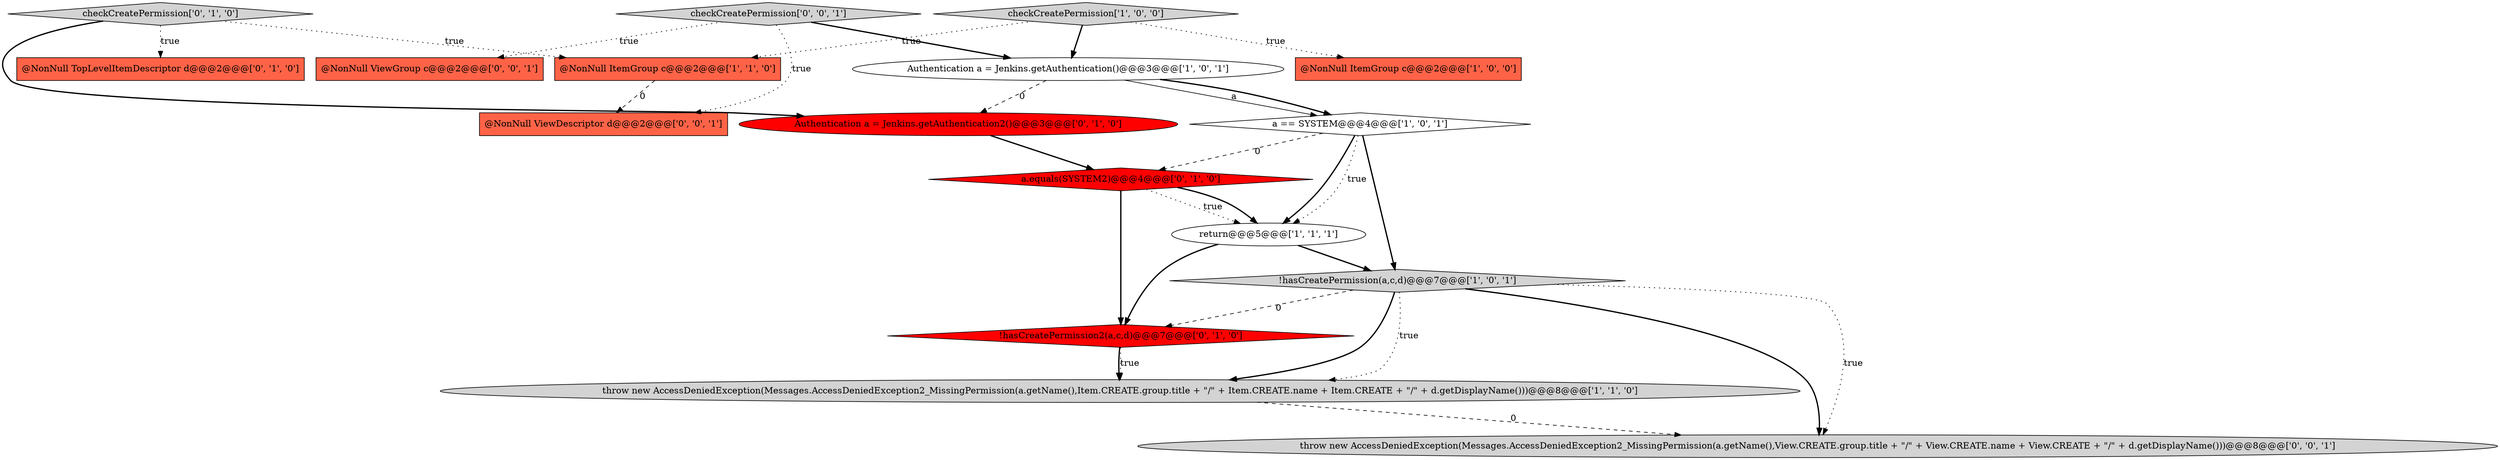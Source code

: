 digraph {
8 [style = filled, label = "!hasCreatePermission2(a,c,d)@@@7@@@['0', '1', '0']", fillcolor = red, shape = diamond image = "AAA1AAABBB2BBB"];
7 [style = filled, label = "throw new AccessDeniedException(Messages.AccessDeniedException2_MissingPermission(a.getName(),Item.CREATE.group.title + \"/\" + Item.CREATE.name + Item.CREATE + \"/\" + d.getDisplayName()))@@@8@@@['1', '1', '0']", fillcolor = lightgray, shape = ellipse image = "AAA0AAABBB1BBB"];
4 [style = filled, label = "a == SYSTEM@@@4@@@['1', '0', '1']", fillcolor = white, shape = diamond image = "AAA0AAABBB1BBB"];
9 [style = filled, label = "Authentication a = Jenkins.getAuthentication2()@@@3@@@['0', '1', '0']", fillcolor = red, shape = ellipse image = "AAA1AAABBB2BBB"];
14 [style = filled, label = "@NonNull ViewGroup c@@@2@@@['0', '0', '1']", fillcolor = tomato, shape = box image = "AAA0AAABBB3BBB"];
10 [style = filled, label = "@NonNull TopLevelItemDescriptor d@@@2@@@['0', '1', '0']", fillcolor = tomato, shape = box image = "AAA0AAABBB2BBB"];
2 [style = filled, label = "return@@@5@@@['1', '1', '1']", fillcolor = white, shape = ellipse image = "AAA0AAABBB1BBB"];
16 [style = filled, label = "checkCreatePermission['0', '0', '1']", fillcolor = lightgray, shape = diamond image = "AAA0AAABBB3BBB"];
13 [style = filled, label = "throw new AccessDeniedException(Messages.AccessDeniedException2_MissingPermission(a.getName(),View.CREATE.group.title + \"/\" + View.CREATE.name + View.CREATE + \"/\" + d.getDisplayName()))@@@8@@@['0', '0', '1']", fillcolor = lightgray, shape = ellipse image = "AAA0AAABBB3BBB"];
0 [style = filled, label = "Authentication a = Jenkins.getAuthentication()@@@3@@@['1', '0', '1']", fillcolor = white, shape = ellipse image = "AAA0AAABBB1BBB"];
12 [style = filled, label = "a.equals(SYSTEM2)@@@4@@@['0', '1', '0']", fillcolor = red, shape = diamond image = "AAA1AAABBB2BBB"];
3 [style = filled, label = "@NonNull ItemGroup c@@@2@@@['1', '0', '0']", fillcolor = tomato, shape = box image = "AAA0AAABBB1BBB"];
11 [style = filled, label = "checkCreatePermission['0', '1', '0']", fillcolor = lightgray, shape = diamond image = "AAA0AAABBB2BBB"];
5 [style = filled, label = "@NonNull ItemGroup c@@@2@@@['1', '1', '0']", fillcolor = tomato, shape = box image = "AAA0AAABBB1BBB"];
15 [style = filled, label = "@NonNull ViewDescriptor d@@@2@@@['0', '0', '1']", fillcolor = tomato, shape = box image = "AAA0AAABBB3BBB"];
1 [style = filled, label = "checkCreatePermission['1', '0', '0']", fillcolor = lightgray, shape = diamond image = "AAA0AAABBB1BBB"];
6 [style = filled, label = "!hasCreatePermission(a,c,d)@@@7@@@['1', '0', '1']", fillcolor = lightgray, shape = diamond image = "AAA0AAABBB1BBB"];
16->0 [style = bold, label=""];
6->8 [style = dashed, label="0"];
4->6 [style = bold, label=""];
2->6 [style = bold, label=""];
11->10 [style = dotted, label="true"];
6->13 [style = dotted, label="true"];
12->2 [style = dotted, label="true"];
8->7 [style = dotted, label="true"];
11->5 [style = dotted, label="true"];
4->2 [style = bold, label=""];
1->0 [style = bold, label=""];
11->9 [style = bold, label=""];
8->7 [style = bold, label=""];
4->12 [style = dashed, label="0"];
1->3 [style = dotted, label="true"];
12->2 [style = bold, label=""];
0->4 [style = solid, label="a"];
0->4 [style = bold, label=""];
12->8 [style = bold, label=""];
6->13 [style = bold, label=""];
16->14 [style = dotted, label="true"];
7->13 [style = dashed, label="0"];
6->7 [style = dotted, label="true"];
9->12 [style = bold, label=""];
0->9 [style = dashed, label="0"];
6->7 [style = bold, label=""];
5->15 [style = dashed, label="0"];
1->5 [style = dotted, label="true"];
4->2 [style = dotted, label="true"];
2->8 [style = bold, label=""];
16->15 [style = dotted, label="true"];
}
